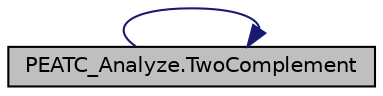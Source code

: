 digraph "PEATC_Analyze.TwoComplement"
{
 // LATEX_PDF_SIZE
  edge [fontname="Helvetica",fontsize="10",labelfontname="Helvetica",labelfontsize="10"];
  node [fontname="Helvetica",fontsize="10",shape=record];
  rankdir="LR";
  Node1 [label="PEATC_Analyze.TwoComplement",height=0.2,width=0.4,color="black", fillcolor="grey75", style="filled", fontcolor="black",tooltip="Convierte un valor de 16 bits a su representación en entero con complemento a 2."];
  Node1 -> Node1 [color="midnightblue",fontsize="10",style="solid",fontname="Helvetica"];
}

